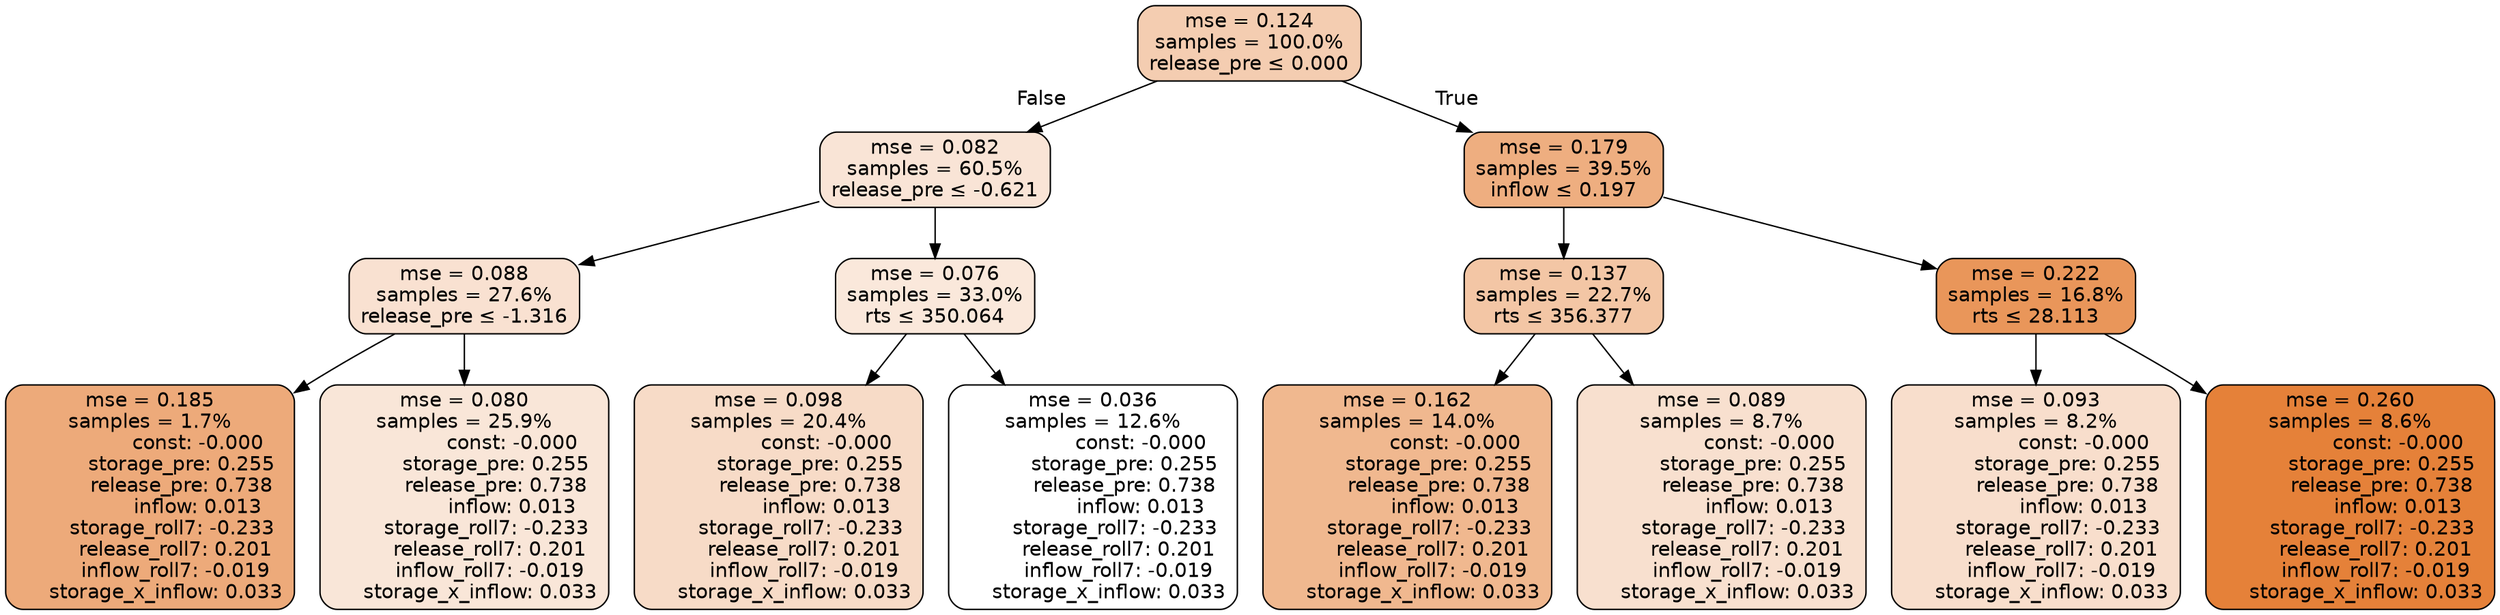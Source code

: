 digraph tree {
node [shape=rectangle, style="filled, rounded", color="black", fontname=helvetica] ;
edge [fontname=helvetica] ;
	"0" [label="mse = 0.124
samples = 100.0%
release_pre &le; 0.000", fillcolor="#f4cdb1"]
	"1" [label="mse = 0.082
samples = 60.5%
release_pre &le; -0.621", fillcolor="#f9e4d6"]
	"2" [label="mse = 0.088
samples = 27.6%
release_pre &le; -1.316", fillcolor="#f9e1d1"]
	"3" [label="mse = 0.185
samples = 1.7%
               const: -0.000
          storage_pre: 0.255
          release_pre: 0.738
               inflow: 0.013
       storage_roll7: -0.233
        release_roll7: 0.201
        inflow_roll7: -0.019
     storage_x_inflow: 0.033", fillcolor="#edaa7a"]
	"4" [label="mse = 0.080
samples = 25.9%
               const: -0.000
          storage_pre: 0.255
          release_pre: 0.738
               inflow: 0.013
       storage_roll7: -0.233
        release_roll7: 0.201
        inflow_roll7: -0.019
     storage_x_inflow: 0.033", fillcolor="#f9e6d8"]
	"5" [label="mse = 0.076
samples = 33.0%
rts &le; 350.064", fillcolor="#fae8db"]
	"6" [label="mse = 0.098
samples = 20.4%
               const: -0.000
          storage_pre: 0.255
          release_pre: 0.738
               inflow: 0.013
       storage_roll7: -0.233
        release_roll7: 0.201
        inflow_roll7: -0.019
     storage_x_inflow: 0.033", fillcolor="#f7dbc7"]
	"7" [label="mse = 0.036
samples = 12.6%
               const: -0.000
          storage_pre: 0.255
          release_pre: 0.738
               inflow: 0.013
       storage_roll7: -0.233
        release_roll7: 0.201
        inflow_roll7: -0.019
     storage_x_inflow: 0.033", fillcolor="#ffffff"]
	"8" [label="mse = 0.179
samples = 39.5%
inflow &le; 0.197", fillcolor="#eeae80"]
	"9" [label="mse = 0.137
samples = 22.7%
rts &le; 356.377", fillcolor="#f3c6a5"]
	"10" [label="mse = 0.162
samples = 14.0%
               const: -0.000
          storage_pre: 0.255
          release_pre: 0.738
               inflow: 0.013
       storage_roll7: -0.233
        release_roll7: 0.201
        inflow_roll7: -0.019
     storage_x_inflow: 0.033", fillcolor="#f0b88f"]
	"11" [label="mse = 0.089
samples = 8.7%
               const: -0.000
          storage_pre: 0.255
          release_pre: 0.738
               inflow: 0.013
       storage_roll7: -0.233
        release_roll7: 0.201
        inflow_roll7: -0.019
     storage_x_inflow: 0.033", fillcolor="#f8e0cf"]
	"12" [label="mse = 0.222
samples = 16.8%
rts &le; 28.113", fillcolor="#e9965a"]
	"13" [label="mse = 0.093
samples = 8.2%
               const: -0.000
          storage_pre: 0.255
          release_pre: 0.738
               inflow: 0.013
       storage_roll7: -0.233
        release_roll7: 0.201
        inflow_roll7: -0.019
     storage_x_inflow: 0.033", fillcolor="#f8decc"]
	"14" [label="mse = 0.260
samples = 8.6%
               const: -0.000
          storage_pre: 0.255
          release_pre: 0.738
               inflow: 0.013
       storage_roll7: -0.233
        release_roll7: 0.201
        inflow_roll7: -0.019
     storage_x_inflow: 0.033", fillcolor="#e58139"]

	"0" -> "1" [labeldistance=2.5, labelangle=45, headlabel="False"]
	"1" -> "2"
	"2" -> "3"
	"2" -> "4"
	"1" -> "5"
	"5" -> "6"
	"5" -> "7"
	"0" -> "8" [labeldistance=2.5, labelangle=-45, headlabel="True"]
	"8" -> "9"
	"9" -> "10"
	"9" -> "11"
	"8" -> "12"
	"12" -> "13"
	"12" -> "14"
}